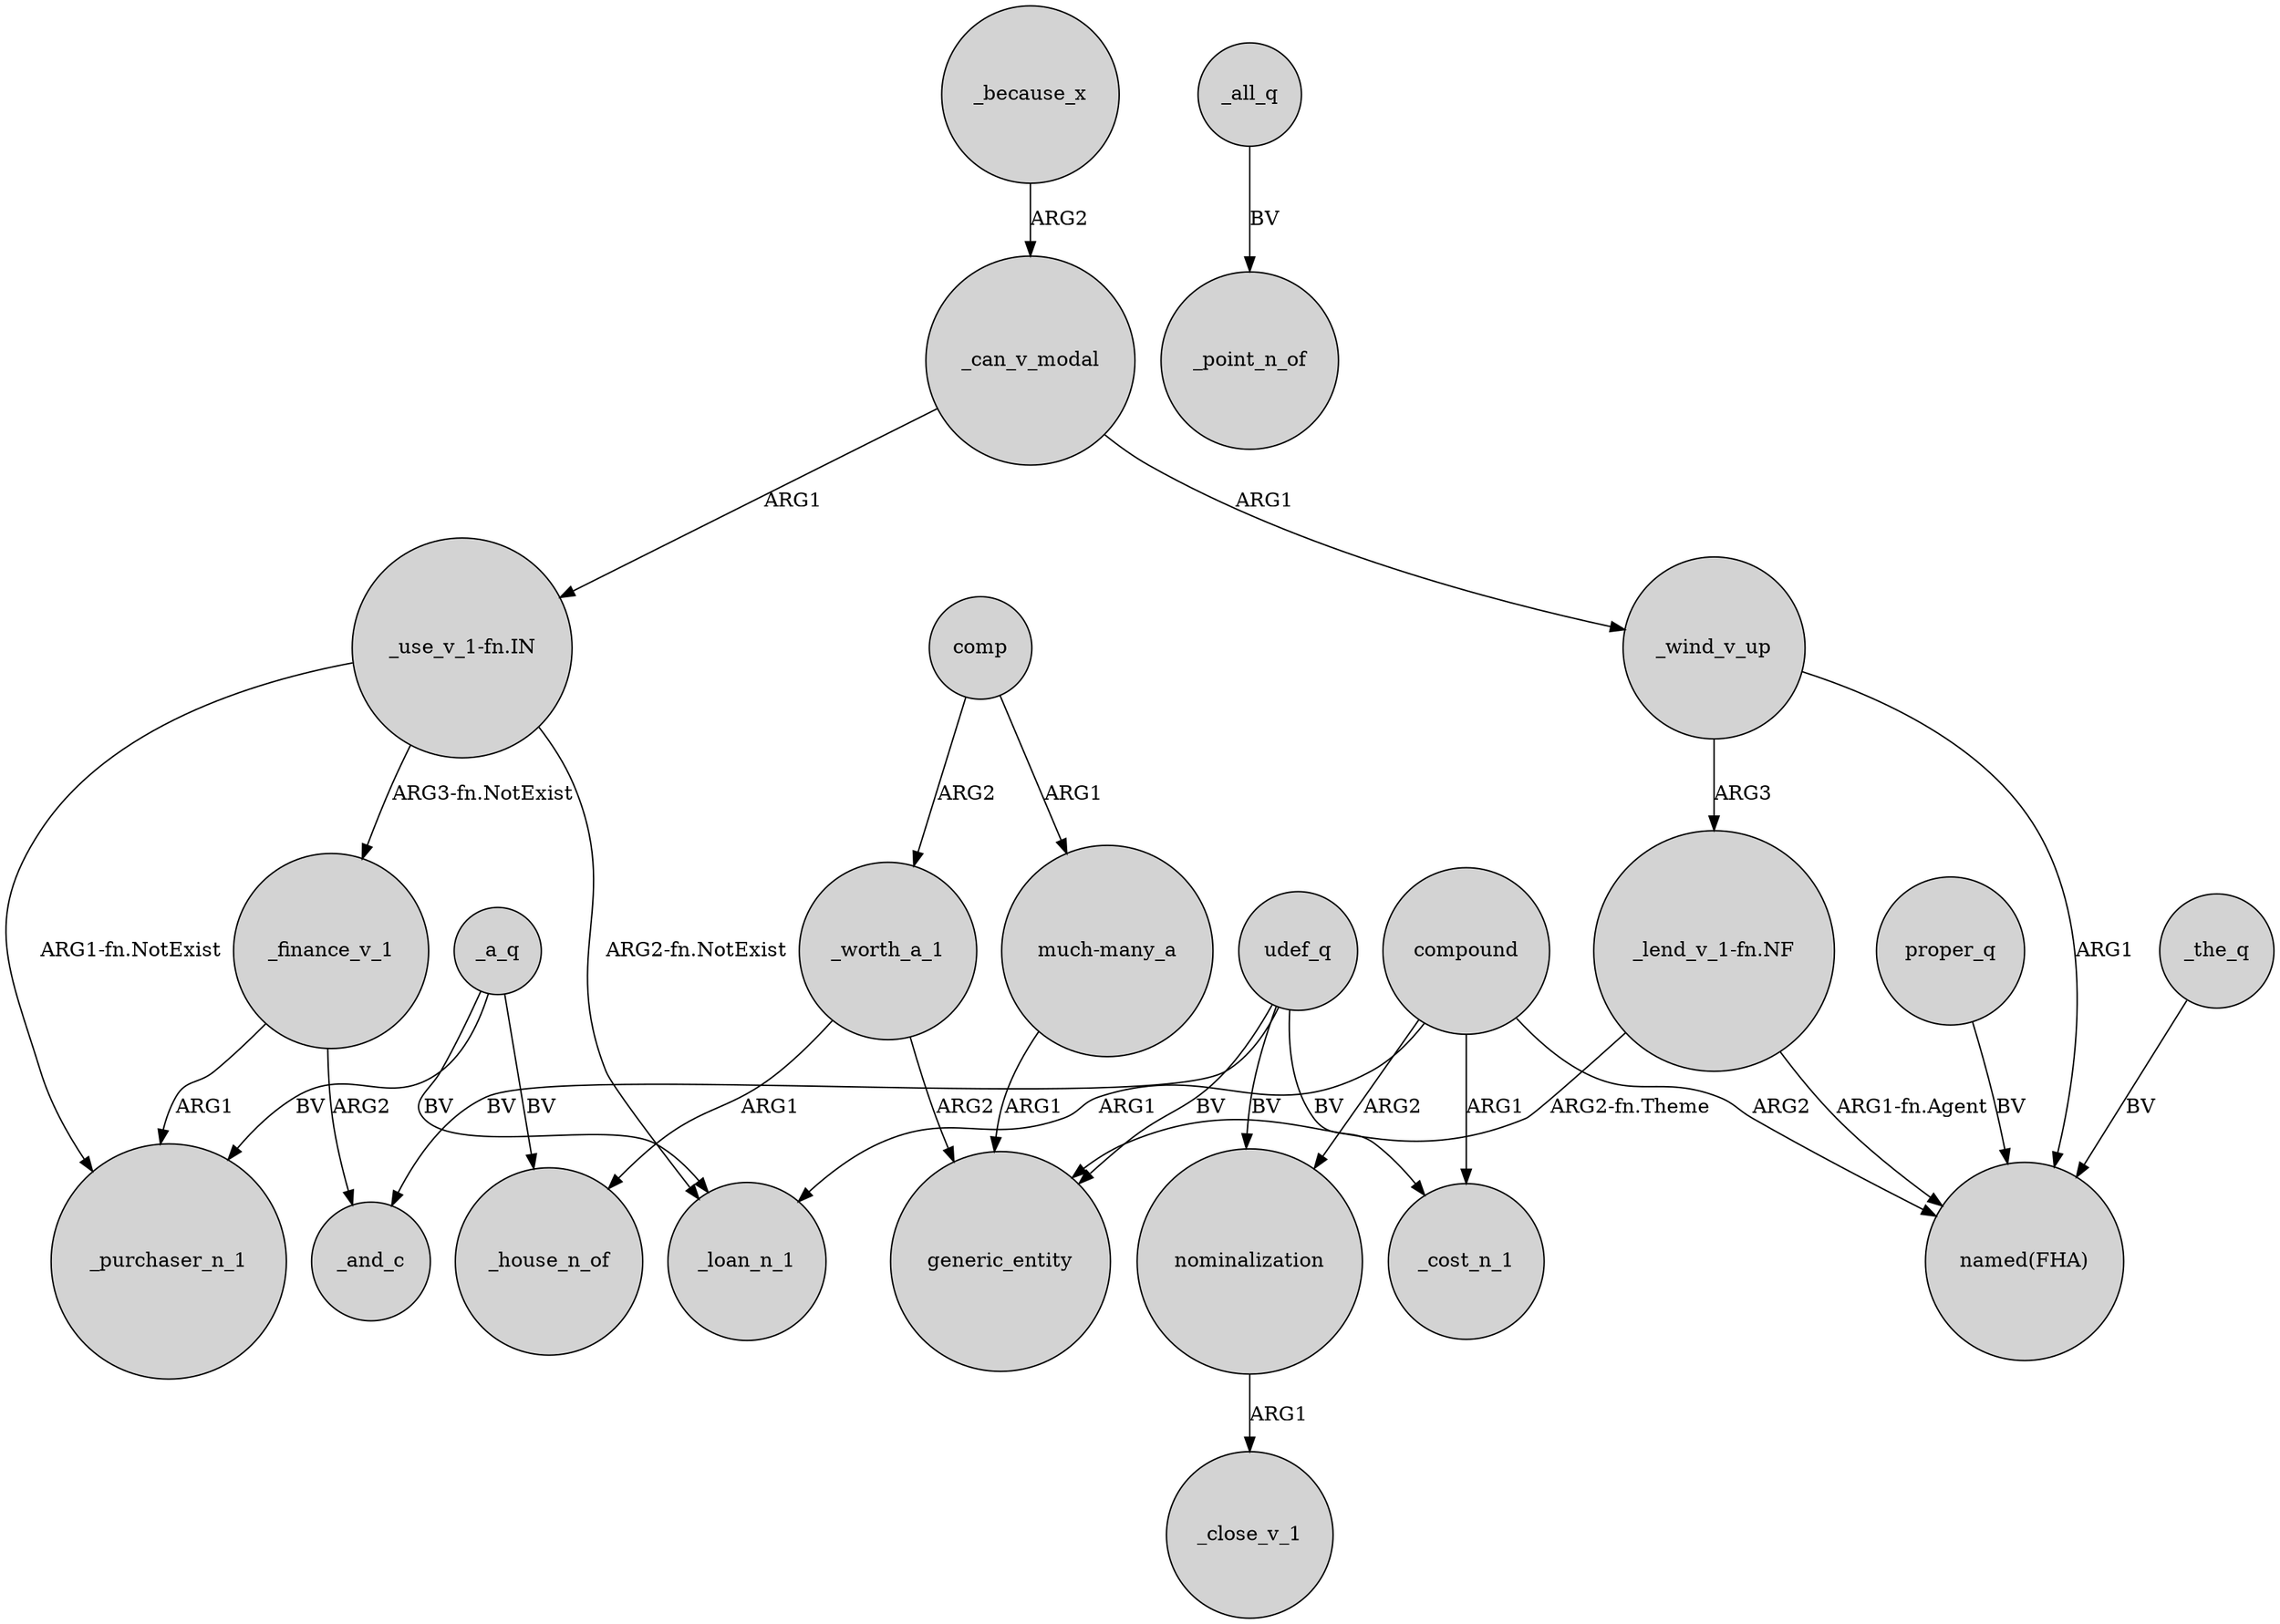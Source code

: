 digraph {
	node [shape=circle style=filled]
	_a_q -> _loan_n_1 [label=BV]
	_a_q -> _purchaser_n_1 [label=BV]
	_because_x -> _can_v_modal [label=ARG2]
	"_use_v_1-fn.IN" -> _loan_n_1 [label="ARG2-fn.NotExist"]
	udef_q -> generic_entity [label=BV]
	_all_q -> _point_n_of [label=BV]
	_wind_v_up -> "named(FHA)" [label=ARG1]
	comp -> _worth_a_1 [label=ARG2]
	"much-many_a" -> generic_entity [label=ARG1]
	_the_q -> "named(FHA)" [label=BV]
	"_use_v_1-fn.IN" -> _purchaser_n_1 [label="ARG1-fn.NotExist"]
	"_lend_v_1-fn.NF" -> generic_entity [label="ARG2-fn.Theme"]
	compound -> nominalization [label=ARG2]
	udef_q -> _cost_n_1 [label=BV]
	_worth_a_1 -> generic_entity [label=ARG2]
	_wind_v_up -> "_lend_v_1-fn.NF" [label=ARG3]
	_worth_a_1 -> _house_n_of [label=ARG1]
	_finance_v_1 -> _purchaser_n_1 [label=ARG1]
	_a_q -> _house_n_of [label=BV]
	comp -> "much-many_a" [label=ARG1]
	nominalization -> _close_v_1 [label=ARG1]
	compound -> _cost_n_1 [label=ARG1]
	compound -> _loan_n_1 [label=ARG1]
	udef_q -> nominalization [label=BV]
	"_lend_v_1-fn.NF" -> "named(FHA)" [label="ARG1-fn.Agent"]
	_can_v_modal -> _wind_v_up [label=ARG1]
	"_use_v_1-fn.IN" -> _finance_v_1 [label="ARG3-fn.NotExist"]
	_finance_v_1 -> _and_c [label=ARG2]
	udef_q -> _and_c [label=BV]
	_can_v_modal -> "_use_v_1-fn.IN" [label=ARG1]
	compound -> "named(FHA)" [label=ARG2]
	proper_q -> "named(FHA)" [label=BV]
}
